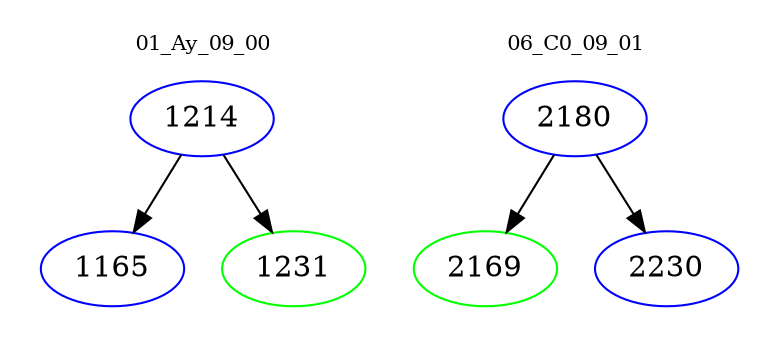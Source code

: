 digraph{
subgraph cluster_0 {
color = white
label = "01_Ay_09_00";
fontsize=10;
T0_1214 [label="1214", color="blue"]
T0_1214 -> T0_1165 [color="black"]
T0_1165 [label="1165", color="blue"]
T0_1214 -> T0_1231 [color="black"]
T0_1231 [label="1231", color="green"]
}
subgraph cluster_1 {
color = white
label = "06_C0_09_01";
fontsize=10;
T1_2180 [label="2180", color="blue"]
T1_2180 -> T1_2169 [color="black"]
T1_2169 [label="2169", color="green"]
T1_2180 -> T1_2230 [color="black"]
T1_2230 [label="2230", color="blue"]
}
}
